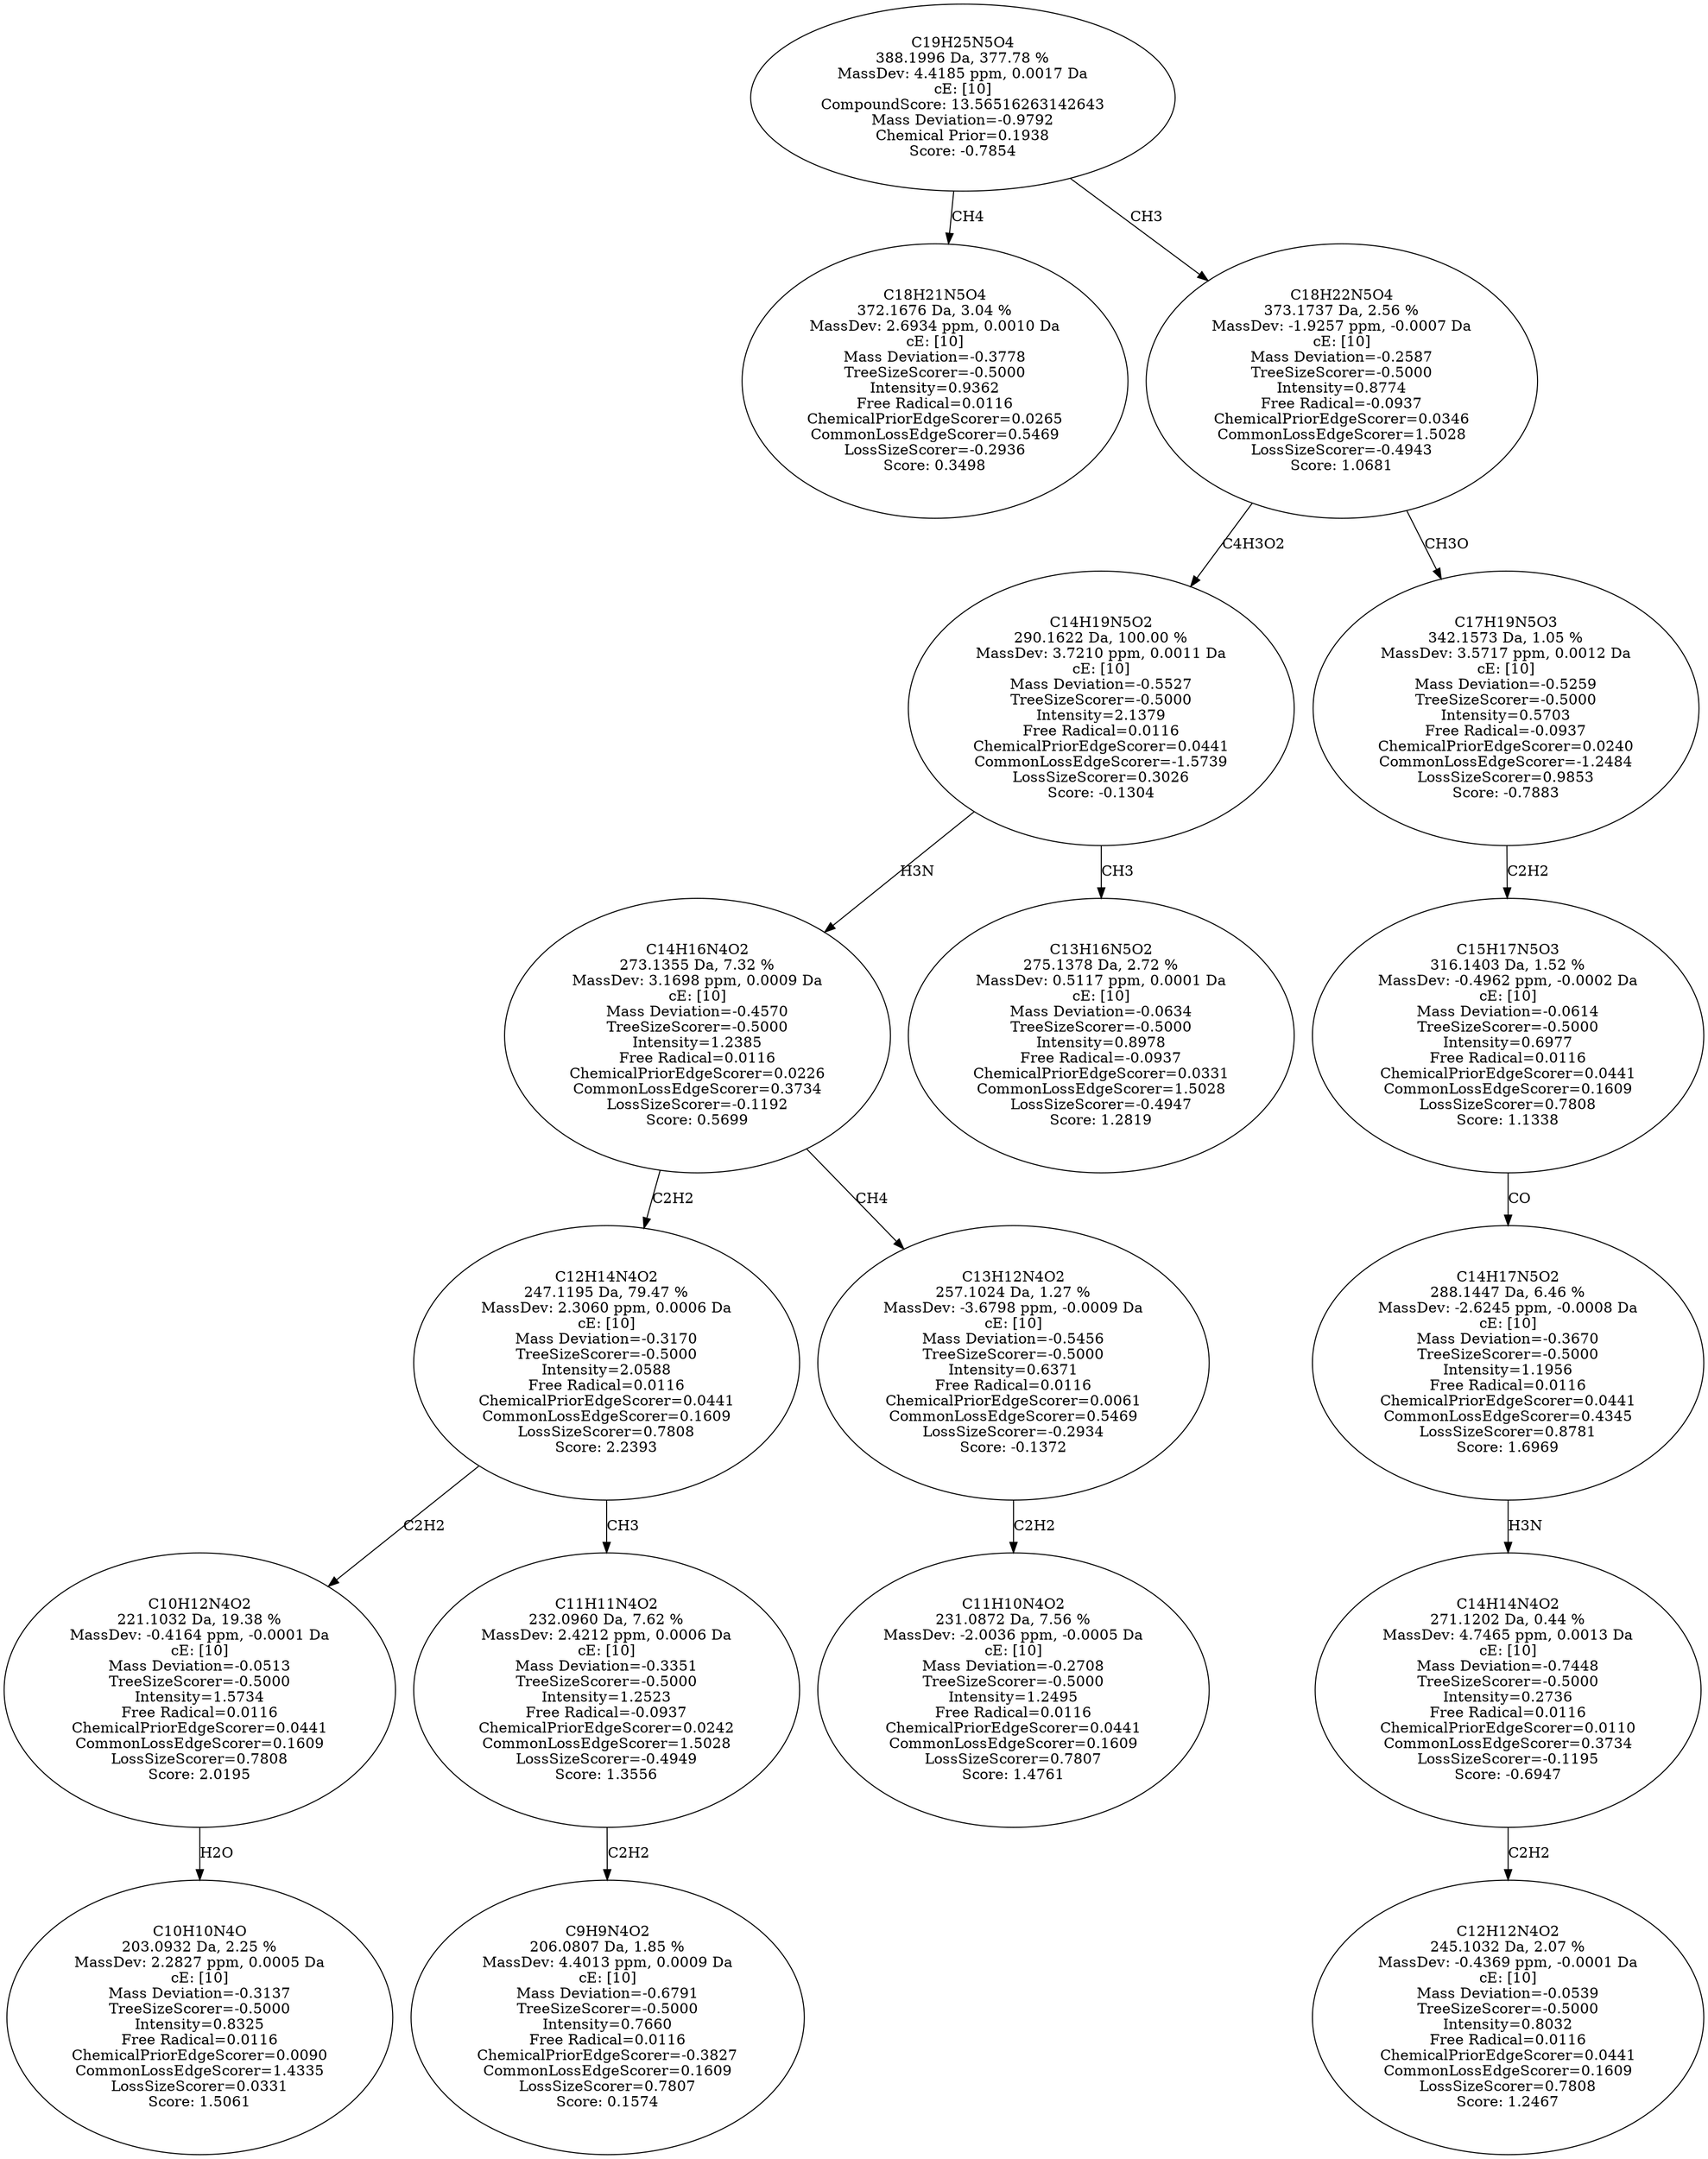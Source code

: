strict digraph {
v1 [label="C18H21N5O4\n372.1676 Da, 3.04 %\nMassDev: 2.6934 ppm, 0.0010 Da\ncE: [10]\nMass Deviation=-0.3778\nTreeSizeScorer=-0.5000\nIntensity=0.9362\nFree Radical=0.0116\nChemicalPriorEdgeScorer=0.0265\nCommonLossEdgeScorer=0.5469\nLossSizeScorer=-0.2936\nScore: 0.3498"];
v2 [label="C10H10N4O\n203.0932 Da, 2.25 %\nMassDev: 2.2827 ppm, 0.0005 Da\ncE: [10]\nMass Deviation=-0.3137\nTreeSizeScorer=-0.5000\nIntensity=0.8325\nFree Radical=0.0116\nChemicalPriorEdgeScorer=0.0090\nCommonLossEdgeScorer=1.4335\nLossSizeScorer=0.0331\nScore: 1.5061"];
v3 [label="C10H12N4O2\n221.1032 Da, 19.38 %\nMassDev: -0.4164 ppm, -0.0001 Da\ncE: [10]\nMass Deviation=-0.0513\nTreeSizeScorer=-0.5000\nIntensity=1.5734\nFree Radical=0.0116\nChemicalPriorEdgeScorer=0.0441\nCommonLossEdgeScorer=0.1609\nLossSizeScorer=0.7808\nScore: 2.0195"];
v4 [label="C9H9N4O2\n206.0807 Da, 1.85 %\nMassDev: 4.4013 ppm, 0.0009 Da\ncE: [10]\nMass Deviation=-0.6791\nTreeSizeScorer=-0.5000\nIntensity=0.7660\nFree Radical=0.0116\nChemicalPriorEdgeScorer=-0.3827\nCommonLossEdgeScorer=0.1609\nLossSizeScorer=0.7807\nScore: 0.1574"];
v5 [label="C11H11N4O2\n232.0960 Da, 7.62 %\nMassDev: 2.4212 ppm, 0.0006 Da\ncE: [10]\nMass Deviation=-0.3351\nTreeSizeScorer=-0.5000\nIntensity=1.2523\nFree Radical=-0.0937\nChemicalPriorEdgeScorer=0.0242\nCommonLossEdgeScorer=1.5028\nLossSizeScorer=-0.4949\nScore: 1.3556"];
v6 [label="C12H14N4O2\n247.1195 Da, 79.47 %\nMassDev: 2.3060 ppm, 0.0006 Da\ncE: [10]\nMass Deviation=-0.3170\nTreeSizeScorer=-0.5000\nIntensity=2.0588\nFree Radical=0.0116\nChemicalPriorEdgeScorer=0.0441\nCommonLossEdgeScorer=0.1609\nLossSizeScorer=0.7808\nScore: 2.2393"];
v7 [label="C11H10N4O2\n231.0872 Da, 7.56 %\nMassDev: -2.0036 ppm, -0.0005 Da\ncE: [10]\nMass Deviation=-0.2708\nTreeSizeScorer=-0.5000\nIntensity=1.2495\nFree Radical=0.0116\nChemicalPriorEdgeScorer=0.0441\nCommonLossEdgeScorer=0.1609\nLossSizeScorer=0.7807\nScore: 1.4761"];
v8 [label="C13H12N4O2\n257.1024 Da, 1.27 %\nMassDev: -3.6798 ppm, -0.0009 Da\ncE: [10]\nMass Deviation=-0.5456\nTreeSizeScorer=-0.5000\nIntensity=0.6371\nFree Radical=0.0116\nChemicalPriorEdgeScorer=0.0061\nCommonLossEdgeScorer=0.5469\nLossSizeScorer=-0.2934\nScore: -0.1372"];
v9 [label="C14H16N4O2\n273.1355 Da, 7.32 %\nMassDev: 3.1698 ppm, 0.0009 Da\ncE: [10]\nMass Deviation=-0.4570\nTreeSizeScorer=-0.5000\nIntensity=1.2385\nFree Radical=0.0116\nChemicalPriorEdgeScorer=0.0226\nCommonLossEdgeScorer=0.3734\nLossSizeScorer=-0.1192\nScore: 0.5699"];
v10 [label="C13H16N5O2\n275.1378 Da, 2.72 %\nMassDev: 0.5117 ppm, 0.0001 Da\ncE: [10]\nMass Deviation=-0.0634\nTreeSizeScorer=-0.5000\nIntensity=0.8978\nFree Radical=-0.0937\nChemicalPriorEdgeScorer=0.0331\nCommonLossEdgeScorer=1.5028\nLossSizeScorer=-0.4947\nScore: 1.2819"];
v11 [label="C14H19N5O2\n290.1622 Da, 100.00 %\nMassDev: 3.7210 ppm, 0.0011 Da\ncE: [10]\nMass Deviation=-0.5527\nTreeSizeScorer=-0.5000\nIntensity=2.1379\nFree Radical=0.0116\nChemicalPriorEdgeScorer=0.0441\nCommonLossEdgeScorer=-1.5739\nLossSizeScorer=0.3026\nScore: -0.1304"];
v12 [label="C12H12N4O2\n245.1032 Da, 2.07 %\nMassDev: -0.4369 ppm, -0.0001 Da\ncE: [10]\nMass Deviation=-0.0539\nTreeSizeScorer=-0.5000\nIntensity=0.8032\nFree Radical=0.0116\nChemicalPriorEdgeScorer=0.0441\nCommonLossEdgeScorer=0.1609\nLossSizeScorer=0.7808\nScore: 1.2467"];
v13 [label="C14H14N4O2\n271.1202 Da, 0.44 %\nMassDev: 4.7465 ppm, 0.0013 Da\ncE: [10]\nMass Deviation=-0.7448\nTreeSizeScorer=-0.5000\nIntensity=0.2736\nFree Radical=0.0116\nChemicalPriorEdgeScorer=0.0110\nCommonLossEdgeScorer=0.3734\nLossSizeScorer=-0.1195\nScore: -0.6947"];
v14 [label="C14H17N5O2\n288.1447 Da, 6.46 %\nMassDev: -2.6245 ppm, -0.0008 Da\ncE: [10]\nMass Deviation=-0.3670\nTreeSizeScorer=-0.5000\nIntensity=1.1956\nFree Radical=0.0116\nChemicalPriorEdgeScorer=0.0441\nCommonLossEdgeScorer=0.4345\nLossSizeScorer=0.8781\nScore: 1.6969"];
v15 [label="C15H17N5O3\n316.1403 Da, 1.52 %\nMassDev: -0.4962 ppm, -0.0002 Da\ncE: [10]\nMass Deviation=-0.0614\nTreeSizeScorer=-0.5000\nIntensity=0.6977\nFree Radical=0.0116\nChemicalPriorEdgeScorer=0.0441\nCommonLossEdgeScorer=0.1609\nLossSizeScorer=0.7808\nScore: 1.1338"];
v16 [label="C17H19N5O3\n342.1573 Da, 1.05 %\nMassDev: 3.5717 ppm, 0.0012 Da\ncE: [10]\nMass Deviation=-0.5259\nTreeSizeScorer=-0.5000\nIntensity=0.5703\nFree Radical=-0.0937\nChemicalPriorEdgeScorer=0.0240\nCommonLossEdgeScorer=-1.2484\nLossSizeScorer=0.9853\nScore: -0.7883"];
v17 [label="C18H22N5O4\n373.1737 Da, 2.56 %\nMassDev: -1.9257 ppm, -0.0007 Da\ncE: [10]\nMass Deviation=-0.2587\nTreeSizeScorer=-0.5000\nIntensity=0.8774\nFree Radical=-0.0937\nChemicalPriorEdgeScorer=0.0346\nCommonLossEdgeScorer=1.5028\nLossSizeScorer=-0.4943\nScore: 1.0681"];
v18 [label="C19H25N5O4\n388.1996 Da, 377.78 %\nMassDev: 4.4185 ppm, 0.0017 Da\ncE: [10]\nCompoundScore: 13.56516263142643\nMass Deviation=-0.9792\nChemical Prior=0.1938\nScore: -0.7854"];
v18 -> v1 [label="CH4"];
v3 -> v2 [label="H2O"];
v6 -> v3 [label="C2H2"];
v5 -> v4 [label="C2H2"];
v6 -> v5 [label="CH3"];
v9 -> v6 [label="C2H2"];
v8 -> v7 [label="C2H2"];
v9 -> v8 [label="CH4"];
v11 -> v9 [label="H3N"];
v11 -> v10 [label="CH3"];
v17 -> v11 [label="C4H3O2"];
v13 -> v12 [label="C2H2"];
v14 -> v13 [label="H3N"];
v15 -> v14 [label="CO"];
v16 -> v15 [label="C2H2"];
v17 -> v16 [label="CH3O"];
v18 -> v17 [label="CH3"];
}